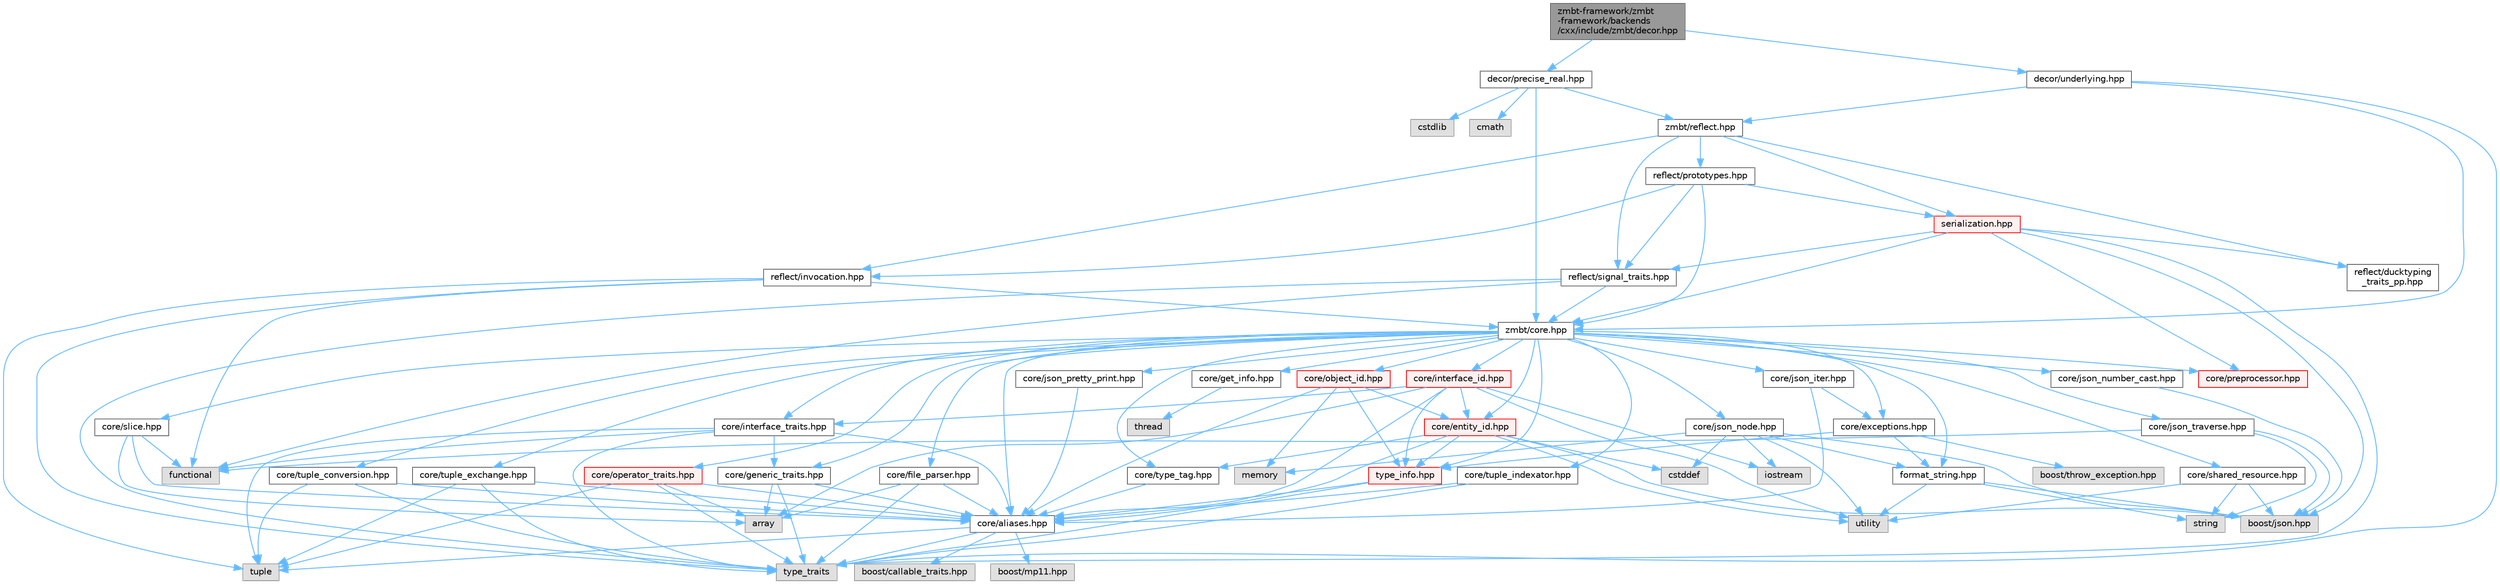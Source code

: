 digraph "zmbt-framework/zmbt-framework/backends/cxx/include/zmbt/decor.hpp"
{
 // LATEX_PDF_SIZE
  bgcolor="transparent";
  edge [fontname=Helvetica,fontsize=10,labelfontname=Helvetica,labelfontsize=10];
  node [fontname=Helvetica,fontsize=10,shape=box,height=0.2,width=0.4];
  Node1 [id="Node000001",label="zmbt-framework/zmbt\l-framework/backends\l/cxx/include/zmbt/decor.hpp",height=0.2,width=0.4,color="gray40", fillcolor="grey60", style="filled", fontcolor="black",tooltip=" "];
  Node1 -> Node2 [id="edge1_Node000001_Node000002",color="steelblue1",style="solid",tooltip=" "];
  Node2 [id="Node000002",label="decor/precise_real.hpp",height=0.2,width=0.4,color="grey40", fillcolor="white", style="filled",URL="$precise__real_8hpp.html",tooltip=" "];
  Node2 -> Node3 [id="edge2_Node000002_Node000003",color="steelblue1",style="solid",tooltip=" "];
  Node3 [id="Node000003",label="cstdlib",height=0.2,width=0.4,color="grey60", fillcolor="#E0E0E0", style="filled",tooltip=" "];
  Node2 -> Node4 [id="edge3_Node000002_Node000004",color="steelblue1",style="solid",tooltip=" "];
  Node4 [id="Node000004",label="cmath",height=0.2,width=0.4,color="grey60", fillcolor="#E0E0E0", style="filled",tooltip=" "];
  Node2 -> Node5 [id="edge4_Node000002_Node000005",color="steelblue1",style="solid",tooltip=" "];
  Node5 [id="Node000005",label="zmbt/core.hpp",height=0.2,width=0.4,color="grey40", fillcolor="white", style="filled",URL="$core_8hpp.html",tooltip=" "];
  Node5 -> Node6 [id="edge5_Node000005_Node000006",color="steelblue1",style="solid",tooltip=" "];
  Node6 [id="Node000006",label="core/aliases.hpp",height=0.2,width=0.4,color="grey40", fillcolor="white", style="filled",URL="$aliases_8hpp.html",tooltip=" "];
  Node6 -> Node7 [id="edge6_Node000006_Node000007",color="steelblue1",style="solid",tooltip=" "];
  Node7 [id="Node000007",label="type_traits",height=0.2,width=0.4,color="grey60", fillcolor="#E0E0E0", style="filled",tooltip=" "];
  Node6 -> Node8 [id="edge7_Node000006_Node000008",color="steelblue1",style="solid",tooltip=" "];
  Node8 [id="Node000008",label="tuple",height=0.2,width=0.4,color="grey60", fillcolor="#E0E0E0", style="filled",tooltip=" "];
  Node6 -> Node9 [id="edge8_Node000006_Node000009",color="steelblue1",style="solid",tooltip=" "];
  Node9 [id="Node000009",label="boost/callable_traits.hpp",height=0.2,width=0.4,color="grey60", fillcolor="#E0E0E0", style="filled",tooltip=" "];
  Node6 -> Node10 [id="edge9_Node000006_Node000010",color="steelblue1",style="solid",tooltip=" "];
  Node10 [id="Node000010",label="boost/mp11.hpp",height=0.2,width=0.4,color="grey60", fillcolor="#E0E0E0", style="filled",tooltip=" "];
  Node5 -> Node11 [id="edge10_Node000005_Node000011",color="steelblue1",style="solid",tooltip=" "];
  Node11 [id="Node000011",label="core/exceptions.hpp",height=0.2,width=0.4,color="grey40", fillcolor="white", style="filled",URL="$core_2exceptions_8hpp.html",tooltip=" "];
  Node11 -> Node12 [id="edge11_Node000011_Node000012",color="steelblue1",style="solid",tooltip=" "];
  Node12 [id="Node000012",label="boost/throw_exception.hpp",height=0.2,width=0.4,color="grey60", fillcolor="#E0E0E0", style="filled",tooltip=" "];
  Node11 -> Node13 [id="edge12_Node000011_Node000013",color="steelblue1",style="solid",tooltip=" "];
  Node13 [id="Node000013",label="format_string.hpp",height=0.2,width=0.4,color="grey40", fillcolor="white", style="filled",URL="$format__string_8hpp.html",tooltip=" "];
  Node13 -> Node14 [id="edge13_Node000013_Node000014",color="steelblue1",style="solid",tooltip=" "];
  Node14 [id="Node000014",label="boost/json.hpp",height=0.2,width=0.4,color="grey60", fillcolor="#E0E0E0", style="filled",tooltip=" "];
  Node13 -> Node15 [id="edge14_Node000013_Node000015",color="steelblue1",style="solid",tooltip=" "];
  Node15 [id="Node000015",label="string",height=0.2,width=0.4,color="grey60", fillcolor="#E0E0E0", style="filled",tooltip=" "];
  Node13 -> Node16 [id="edge15_Node000013_Node000016",color="steelblue1",style="solid",tooltip=" "];
  Node16 [id="Node000016",label="utility",height=0.2,width=0.4,color="grey60", fillcolor="#E0E0E0", style="filled",tooltip=" "];
  Node11 -> Node17 [id="edge16_Node000011_Node000017",color="steelblue1",style="solid",tooltip=" "];
  Node17 [id="Node000017",label="type_info.hpp",height=0.2,width=0.4,color="red", fillcolor="#FFF0F0", style="filled",URL="$type__info_8hpp.html",tooltip=" "];
  Node17 -> Node7 [id="edge17_Node000017_Node000007",color="steelblue1",style="solid",tooltip=" "];
  Node17 -> Node6 [id="edge18_Node000017_Node000006",color="steelblue1",style="solid",tooltip=" "];
  Node5 -> Node19 [id="edge19_Node000005_Node000019",color="steelblue1",style="solid",tooltip=" "];
  Node19 [id="Node000019",label="core/file_parser.hpp",height=0.2,width=0.4,color="grey40", fillcolor="white", style="filled",URL="$file__parser_8hpp.html",tooltip=" "];
  Node19 -> Node20 [id="edge20_Node000019_Node000020",color="steelblue1",style="solid",tooltip=" "];
  Node20 [id="Node000020",label="array",height=0.2,width=0.4,color="grey60", fillcolor="#E0E0E0", style="filled",tooltip=" "];
  Node19 -> Node7 [id="edge21_Node000019_Node000007",color="steelblue1",style="solid",tooltip=" "];
  Node19 -> Node6 [id="edge22_Node000019_Node000006",color="steelblue1",style="solid",tooltip=" "];
  Node5 -> Node13 [id="edge23_Node000005_Node000013",color="steelblue1",style="solid",tooltip=" "];
  Node5 -> Node21 [id="edge24_Node000005_Node000021",color="steelblue1",style="solid",tooltip=" "];
  Node21 [id="Node000021",label="core/generic_traits.hpp",height=0.2,width=0.4,color="grey40", fillcolor="white", style="filled",URL="$generic__traits_8hpp.html",tooltip=" "];
  Node21 -> Node7 [id="edge25_Node000021_Node000007",color="steelblue1",style="solid",tooltip=" "];
  Node21 -> Node20 [id="edge26_Node000021_Node000020",color="steelblue1",style="solid",tooltip=" "];
  Node21 -> Node6 [id="edge27_Node000021_Node000006",color="steelblue1",style="solid",tooltip=" "];
  Node5 -> Node22 [id="edge28_Node000005_Node000022",color="steelblue1",style="solid",tooltip=" "];
  Node22 [id="Node000022",label="core/get_info.hpp",height=0.2,width=0.4,color="grey40", fillcolor="white", style="filled",URL="$get__info_8hpp.html",tooltip=" "];
  Node22 -> Node23 [id="edge29_Node000022_Node000023",color="steelblue1",style="solid",tooltip=" "];
  Node23 [id="Node000023",label="thread",height=0.2,width=0.4,color="grey60", fillcolor="#E0E0E0", style="filled",tooltip=" "];
  Node5 -> Node24 [id="edge30_Node000005_Node000024",color="steelblue1",style="solid",tooltip=" "];
  Node24 [id="Node000024",label="core/interface_traits.hpp",height=0.2,width=0.4,color="grey40", fillcolor="white", style="filled",URL="$interface__traits_8hpp.html",tooltip=" "];
  Node24 -> Node25 [id="edge31_Node000024_Node000025",color="steelblue1",style="solid",tooltip=" "];
  Node25 [id="Node000025",label="functional",height=0.2,width=0.4,color="grey60", fillcolor="#E0E0E0", style="filled",tooltip=" "];
  Node24 -> Node8 [id="edge32_Node000024_Node000008",color="steelblue1",style="solid",tooltip=" "];
  Node24 -> Node7 [id="edge33_Node000024_Node000007",color="steelblue1",style="solid",tooltip=" "];
  Node24 -> Node6 [id="edge34_Node000024_Node000006",color="steelblue1",style="solid",tooltip=" "];
  Node24 -> Node21 [id="edge35_Node000024_Node000021",color="steelblue1",style="solid",tooltip=" "];
  Node5 -> Node26 [id="edge36_Node000005_Node000026",color="steelblue1",style="solid",tooltip=" "];
  Node26 [id="Node000026",label="core/json_iter.hpp",height=0.2,width=0.4,color="grey40", fillcolor="white", style="filled",URL="$json__iter_8hpp.html",tooltip=" "];
  Node26 -> Node6 [id="edge37_Node000026_Node000006",color="steelblue1",style="solid",tooltip=" "];
  Node26 -> Node11 [id="edge38_Node000026_Node000011",color="steelblue1",style="solid",tooltip=" "];
  Node5 -> Node27 [id="edge39_Node000005_Node000027",color="steelblue1",style="solid",tooltip=" "];
  Node27 [id="Node000027",label="core/json_node.hpp",height=0.2,width=0.4,color="grey40", fillcolor="white", style="filled",URL="$json__node_8hpp.html",tooltip=" "];
  Node27 -> Node14 [id="edge40_Node000027_Node000014",color="steelblue1",style="solid",tooltip=" "];
  Node27 -> Node28 [id="edge41_Node000027_Node000028",color="steelblue1",style="solid",tooltip=" "];
  Node28 [id="Node000028",label="cstddef",height=0.2,width=0.4,color="grey60", fillcolor="#E0E0E0", style="filled",tooltip=" "];
  Node27 -> Node29 [id="edge42_Node000027_Node000029",color="steelblue1",style="solid",tooltip=" "];
  Node29 [id="Node000029",label="iostream",height=0.2,width=0.4,color="grey60", fillcolor="#E0E0E0", style="filled",tooltip=" "];
  Node27 -> Node30 [id="edge43_Node000027_Node000030",color="steelblue1",style="solid",tooltip=" "];
  Node30 [id="Node000030",label="memory",height=0.2,width=0.4,color="grey60", fillcolor="#E0E0E0", style="filled",tooltip=" "];
  Node27 -> Node16 [id="edge44_Node000027_Node000016",color="steelblue1",style="solid",tooltip=" "];
  Node27 -> Node13 [id="edge45_Node000027_Node000013",color="steelblue1",style="solid",tooltip=" "];
  Node5 -> Node31 [id="edge46_Node000005_Node000031",color="steelblue1",style="solid",tooltip=" "];
  Node31 [id="Node000031",label="core/json_number_cast.hpp",height=0.2,width=0.4,color="grey40", fillcolor="white", style="filled",URL="$json__number__cast_8hpp.html",tooltip=" "];
  Node31 -> Node14 [id="edge47_Node000031_Node000014",color="steelblue1",style="solid",tooltip=" "];
  Node5 -> Node32 [id="edge48_Node000005_Node000032",color="steelblue1",style="solid",tooltip=" "];
  Node32 [id="Node000032",label="core/json_traverse.hpp",height=0.2,width=0.4,color="grey40", fillcolor="white", style="filled",URL="$json__traverse_8hpp.html",tooltip=" "];
  Node32 -> Node25 [id="edge49_Node000032_Node000025",color="steelblue1",style="solid",tooltip=" "];
  Node32 -> Node15 [id="edge50_Node000032_Node000015",color="steelblue1",style="solid",tooltip=" "];
  Node32 -> Node14 [id="edge51_Node000032_Node000014",color="steelblue1",style="solid",tooltip=" "];
  Node5 -> Node33 [id="edge52_Node000005_Node000033",color="steelblue1",style="solid",tooltip=" "];
  Node33 [id="Node000033",label="core/json_pretty_print.hpp",height=0.2,width=0.4,color="grey40", fillcolor="white", style="filled",URL="$json__pretty__print_8hpp.html",tooltip=" "];
  Node33 -> Node6 [id="edge53_Node000033_Node000006",color="steelblue1",style="solid",tooltip=" "];
  Node5 -> Node34 [id="edge54_Node000005_Node000034",color="steelblue1",style="solid",tooltip=" "];
  Node34 [id="Node000034",label="core/slice.hpp",height=0.2,width=0.4,color="grey40", fillcolor="white", style="filled",URL="$slice_8hpp.html",tooltip=" "];
  Node34 -> Node20 [id="edge55_Node000034_Node000020",color="steelblue1",style="solid",tooltip=" "];
  Node34 -> Node25 [id="edge56_Node000034_Node000025",color="steelblue1",style="solid",tooltip=" "];
  Node34 -> Node6 [id="edge57_Node000034_Node000006",color="steelblue1",style="solid",tooltip=" "];
  Node5 -> Node35 [id="edge58_Node000005_Node000035",color="steelblue1",style="solid",tooltip=" "];
  Node35 [id="Node000035",label="core/preprocessor.hpp",height=0.2,width=0.4,color="red", fillcolor="#FFF0F0", style="filled",URL="$preprocessor_8hpp.html",tooltip="type traits to check serialization compatibility"];
  Node5 -> Node37 [id="edge59_Node000005_Node000037",color="steelblue1",style="solid",tooltip=" "];
  Node37 [id="Node000037",label="core/operator_traits.hpp",height=0.2,width=0.4,color="red", fillcolor="#FFF0F0", style="filled",URL="$operator__traits_8hpp.html",tooltip=" "];
  Node37 -> Node20 [id="edge60_Node000037_Node000020",color="steelblue1",style="solid",tooltip=" "];
  Node37 -> Node7 [id="edge61_Node000037_Node000007",color="steelblue1",style="solid",tooltip=" "];
  Node37 -> Node8 [id="edge62_Node000037_Node000008",color="steelblue1",style="solid",tooltip=" "];
  Node37 -> Node6 [id="edge63_Node000037_Node000006",color="steelblue1",style="solid",tooltip=" "];
  Node5 -> Node44 [id="edge64_Node000005_Node000044",color="steelblue1",style="solid",tooltip=" "];
  Node44 [id="Node000044",label="core/shared_resource.hpp",height=0.2,width=0.4,color="grey40", fillcolor="white", style="filled",URL="$shared__resource_8hpp.html",tooltip=" "];
  Node44 -> Node14 [id="edge65_Node000044_Node000014",color="steelblue1",style="solid",tooltip=" "];
  Node44 -> Node15 [id="edge66_Node000044_Node000015",color="steelblue1",style="solid",tooltip=" "];
  Node44 -> Node16 [id="edge67_Node000044_Node000016",color="steelblue1",style="solid",tooltip=" "];
  Node5 -> Node45 [id="edge68_Node000005_Node000045",color="steelblue1",style="solid",tooltip=" "];
  Node45 [id="Node000045",label="core/tuple_conversion.hpp",height=0.2,width=0.4,color="grey40", fillcolor="white", style="filled",URL="$tuple__conversion_8hpp.html",tooltip=" "];
  Node45 -> Node8 [id="edge69_Node000045_Node000008",color="steelblue1",style="solid",tooltip=" "];
  Node45 -> Node7 [id="edge70_Node000045_Node000007",color="steelblue1",style="solid",tooltip=" "];
  Node45 -> Node6 [id="edge71_Node000045_Node000006",color="steelblue1",style="solid",tooltip=" "];
  Node5 -> Node46 [id="edge72_Node000005_Node000046",color="steelblue1",style="solid",tooltip=" "];
  Node46 [id="Node000046",label="core/tuple_exchange.hpp",height=0.2,width=0.4,color="grey40", fillcolor="white", style="filled",URL="$tuple__exchange_8hpp.html",tooltip=" "];
  Node46 -> Node8 [id="edge73_Node000046_Node000008",color="steelblue1",style="solid",tooltip=" "];
  Node46 -> Node7 [id="edge74_Node000046_Node000007",color="steelblue1",style="solid",tooltip=" "];
  Node46 -> Node6 [id="edge75_Node000046_Node000006",color="steelblue1",style="solid",tooltip=" "];
  Node5 -> Node47 [id="edge76_Node000005_Node000047",color="steelblue1",style="solid",tooltip=" "];
  Node47 [id="Node000047",label="core/tuple_indexator.hpp",height=0.2,width=0.4,color="grey40", fillcolor="white", style="filled",URL="$tuple__indexator_8hpp.html",tooltip=" "];
  Node47 -> Node7 [id="edge77_Node000047_Node000007",color="steelblue1",style="solid",tooltip=" "];
  Node47 -> Node6 [id="edge78_Node000047_Node000006",color="steelblue1",style="solid",tooltip=" "];
  Node5 -> Node17 [id="edge79_Node000005_Node000017",color="steelblue1",style="solid",tooltip=" "];
  Node5 -> Node48 [id="edge80_Node000005_Node000048",color="steelblue1",style="solid",tooltip=" "];
  Node48 [id="Node000048",label="core/type_tag.hpp",height=0.2,width=0.4,color="grey40", fillcolor="white", style="filled",URL="$type__tag_8hpp.html",tooltip=" "];
  Node48 -> Node6 [id="edge81_Node000048_Node000006",color="steelblue1",style="solid",tooltip=" "];
  Node5 -> Node49 [id="edge82_Node000005_Node000049",color="steelblue1",style="solid",tooltip=" "];
  Node49 [id="Node000049",label="core/entity_id.hpp",height=0.2,width=0.4,color="red", fillcolor="#FFF0F0", style="filled",URL="$entity__id_8hpp.html",tooltip=" "];
  Node49 -> Node28 [id="edge83_Node000049_Node000028",color="steelblue1",style="solid",tooltip=" "];
  Node49 -> Node16 [id="edge84_Node000049_Node000016",color="steelblue1",style="solid",tooltip=" "];
  Node49 -> Node14 [id="edge85_Node000049_Node000014",color="steelblue1",style="solid",tooltip=" "];
  Node49 -> Node6 [id="edge86_Node000049_Node000006",color="steelblue1",style="solid",tooltip=" "];
  Node49 -> Node48 [id="edge87_Node000049_Node000048",color="steelblue1",style="solid",tooltip=" "];
  Node49 -> Node17 [id="edge88_Node000049_Node000017",color="steelblue1",style="solid",tooltip=" "];
  Node5 -> Node52 [id="edge89_Node000005_Node000052",color="steelblue1",style="solid",tooltip=" "];
  Node52 [id="Node000052",label="core/interface_id.hpp",height=0.2,width=0.4,color="red", fillcolor="#FFF0F0", style="filled",URL="$interface__id_8hpp.html",tooltip=" "];
  Node52 -> Node29 [id="edge90_Node000052_Node000029",color="steelblue1",style="solid",tooltip=" "];
  Node52 -> Node20 [id="edge91_Node000052_Node000020",color="steelblue1",style="solid",tooltip=" "];
  Node52 -> Node16 [id="edge92_Node000052_Node000016",color="steelblue1",style="solid",tooltip=" "];
  Node52 -> Node6 [id="edge93_Node000052_Node000006",color="steelblue1",style="solid",tooltip=" "];
  Node52 -> Node49 [id="edge94_Node000052_Node000049",color="steelblue1",style="solid",tooltip=" "];
  Node52 -> Node24 [id="edge95_Node000052_Node000024",color="steelblue1",style="solid",tooltip=" "];
  Node52 -> Node17 [id="edge96_Node000052_Node000017",color="steelblue1",style="solid",tooltip=" "];
  Node5 -> Node56 [id="edge97_Node000005_Node000056",color="steelblue1",style="solid",tooltip=" "];
  Node56 [id="Node000056",label="core/object_id.hpp",height=0.2,width=0.4,color="red", fillcolor="#FFF0F0", style="filled",URL="$object__id_8hpp.html",tooltip=" "];
  Node56 -> Node30 [id="edge98_Node000056_Node000030",color="steelblue1",style="solid",tooltip=" "];
  Node56 -> Node6 [id="edge99_Node000056_Node000006",color="steelblue1",style="solid",tooltip=" "];
  Node56 -> Node49 [id="edge100_Node000056_Node000049",color="steelblue1",style="solid",tooltip=" "];
  Node56 -> Node17 [id="edge101_Node000056_Node000017",color="steelblue1",style="solid",tooltip=" "];
  Node2 -> Node57 [id="edge102_Node000002_Node000057",color="steelblue1",style="solid",tooltip=" "];
  Node57 [id="Node000057",label="zmbt/reflect.hpp",height=0.2,width=0.4,color="grey40", fillcolor="white", style="filled",URL="$reflect_8hpp.html",tooltip=" "];
  Node57 -> Node58 [id="edge103_Node000057_Node000058",color="steelblue1",style="solid",tooltip=" "];
  Node58 [id="Node000058",label="reflect/ducktyping\l_traits_pp.hpp",height=0.2,width=0.4,color="grey40", fillcolor="white", style="filled",URL="$ducktyping__traits__pp_8hpp.html",tooltip=" "];
  Node57 -> Node59 [id="edge104_Node000057_Node000059",color="steelblue1",style="solid",tooltip=" "];
  Node59 [id="Node000059",label="reflect/signal_traits.hpp",height=0.2,width=0.4,color="grey40", fillcolor="white", style="filled",URL="$signal__traits_8hpp.html",tooltip=" "];
  Node59 -> Node25 [id="edge105_Node000059_Node000025",color="steelblue1",style="solid",tooltip=" "];
  Node59 -> Node7 [id="edge106_Node000059_Node000007",color="steelblue1",style="solid",tooltip=" "];
  Node59 -> Node5 [id="edge107_Node000059_Node000005",color="steelblue1",style="solid",tooltip=" "];
  Node57 -> Node60 [id="edge108_Node000057_Node000060",color="steelblue1",style="solid",tooltip=" "];
  Node60 [id="Node000060",label="reflect/invocation.hpp",height=0.2,width=0.4,color="grey40", fillcolor="white", style="filled",URL="$invocation_8hpp.html",tooltip=" "];
  Node60 -> Node25 [id="edge109_Node000060_Node000025",color="steelblue1",style="solid",tooltip=" "];
  Node60 -> Node8 [id="edge110_Node000060_Node000008",color="steelblue1",style="solid",tooltip=" "];
  Node60 -> Node7 [id="edge111_Node000060_Node000007",color="steelblue1",style="solid",tooltip=" "];
  Node60 -> Node5 [id="edge112_Node000060_Node000005",color="steelblue1",style="solid",tooltip=" "];
  Node57 -> Node61 [id="edge113_Node000057_Node000061",color="steelblue1",style="solid",tooltip=" "];
  Node61 [id="Node000061",label="reflect/prototypes.hpp",height=0.2,width=0.4,color="grey40", fillcolor="white", style="filled",URL="$prototypes_8hpp.html",tooltip=" "];
  Node61 -> Node5 [id="edge114_Node000061_Node000005",color="steelblue1",style="solid",tooltip=" "];
  Node61 -> Node59 [id="edge115_Node000061_Node000059",color="steelblue1",style="solid",tooltip=" "];
  Node61 -> Node62 [id="edge116_Node000061_Node000062",color="steelblue1",style="solid",tooltip=" "];
  Node62 [id="Node000062",label="serialization.hpp",height=0.2,width=0.4,color="red", fillcolor="#FFF0F0", style="filled",URL="$serialization_8hpp.html",tooltip=" "];
  Node62 -> Node7 [id="edge117_Node000062_Node000007",color="steelblue1",style="solid",tooltip=" "];
  Node62 -> Node14 [id="edge118_Node000062_Node000014",color="steelblue1",style="solid",tooltip=" "];
  Node62 -> Node35 [id="edge119_Node000062_Node000035",color="steelblue1",style="solid",tooltip=" "];
  Node62 -> Node5 [id="edge120_Node000062_Node000005",color="steelblue1",style="solid",tooltip=" "];
  Node62 -> Node58 [id="edge121_Node000062_Node000058",color="steelblue1",style="solid",tooltip=" "];
  Node62 -> Node59 [id="edge122_Node000062_Node000059",color="steelblue1",style="solid",tooltip=" "];
  Node61 -> Node60 [id="edge123_Node000061_Node000060",color="steelblue1",style="solid",tooltip=" "];
  Node57 -> Node62 [id="edge124_Node000057_Node000062",color="steelblue1",style="solid",tooltip=" "];
  Node1 -> Node66 [id="edge125_Node000001_Node000066",color="steelblue1",style="solid",tooltip=" "];
  Node66 [id="Node000066",label="decor/underlying.hpp",height=0.2,width=0.4,color="grey40", fillcolor="white", style="filled",URL="$underlying_8hpp.html",tooltip=" "];
  Node66 -> Node7 [id="edge126_Node000066_Node000007",color="steelblue1",style="solid",tooltip=" "];
  Node66 -> Node5 [id="edge127_Node000066_Node000005",color="steelblue1",style="solid",tooltip=" "];
  Node66 -> Node57 [id="edge128_Node000066_Node000057",color="steelblue1",style="solid",tooltip=" "];
}
